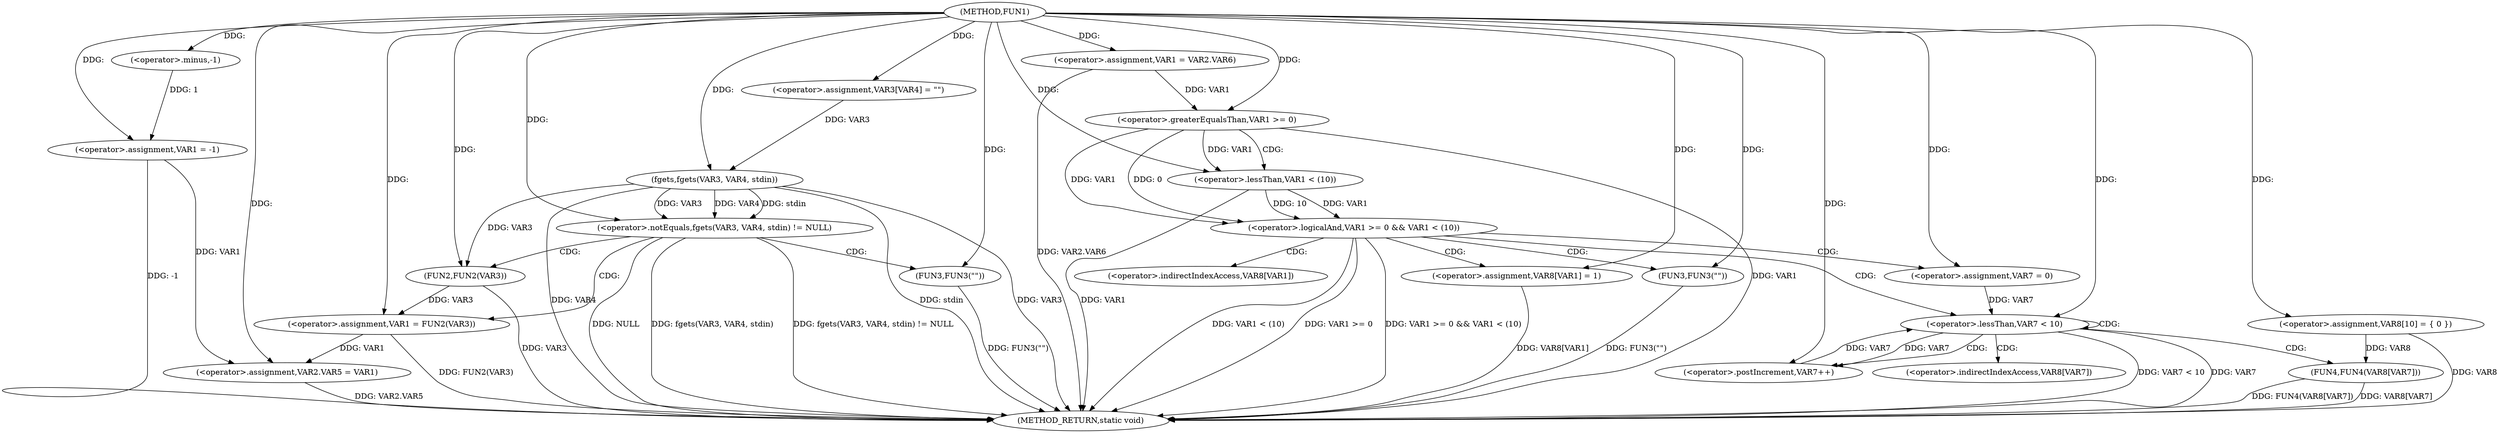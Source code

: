 digraph FUN1 {  
"1000100" [label = "(METHOD,FUN1)" ]
"1000178" [label = "(METHOD_RETURN,static void)" ]
"1000104" [label = "(<operator>.assignment,VAR1 = -1)" ]
"1000106" [label = "(<operator>.minus,-1)" ]
"1000110" [label = "(<operator>.assignment,VAR3[VAR4] = \"\")" ]
"1000114" [label = "(<operator>.notEquals,fgets(VAR3, VAR4, stdin) != NULL)" ]
"1000115" [label = "(fgets,fgets(VAR3, VAR4, stdin))" ]
"1000121" [label = "(<operator>.assignment,VAR1 = FUN2(VAR3))" ]
"1000123" [label = "(FUN2,FUN2(VAR3))" ]
"1000127" [label = "(FUN3,FUN3(\"\"))" ]
"1000129" [label = "(<operator>.assignment,VAR2.VAR5 = VAR1)" ]
"1000136" [label = "(<operator>.assignment,VAR1 = VAR2.VAR6)" ]
"1000144" [label = "(<operator>.assignment,VAR8[10] = { 0 })" ]
"1000147" [label = "(<operator>.logicalAnd,VAR1 >= 0 && VAR1 < (10))" ]
"1000148" [label = "(<operator>.greaterEqualsThan,VAR1 >= 0)" ]
"1000151" [label = "(<operator>.lessThan,VAR1 < (10))" ]
"1000155" [label = "(<operator>.assignment,VAR8[VAR1] = 1)" ]
"1000161" [label = "(<operator>.assignment,VAR7 = 0)" ]
"1000164" [label = "(<operator>.lessThan,VAR7 < 10)" ]
"1000167" [label = "(<operator>.postIncrement,VAR7++)" ]
"1000170" [label = "(FUN4,FUN4(VAR8[VAR7]))" ]
"1000176" [label = "(FUN3,FUN3(\"\"))" ]
"1000156" [label = "(<operator>.indirectIndexAccess,VAR8[VAR1])" ]
"1000171" [label = "(<operator>.indirectIndexAccess,VAR8[VAR7])" ]
  "1000115" -> "1000178"  [ label = "DDG: VAR4"] 
  "1000147" -> "1000178"  [ label = "DDG: VAR1 < (10)"] 
  "1000114" -> "1000178"  [ label = "DDG: fgets(VAR3, VAR4, stdin) != NULL"] 
  "1000121" -> "1000178"  [ label = "DDG: FUN2(VAR3)"] 
  "1000151" -> "1000178"  [ label = "DDG: VAR1"] 
  "1000127" -> "1000178"  [ label = "DDG: FUN3(\"\")"] 
  "1000115" -> "1000178"  [ label = "DDG: stdin"] 
  "1000170" -> "1000178"  [ label = "DDG: FUN4(VAR8[VAR7])"] 
  "1000114" -> "1000178"  [ label = "DDG: NULL"] 
  "1000104" -> "1000178"  [ label = "DDG: -1"] 
  "1000129" -> "1000178"  [ label = "DDG: VAR2.VAR5"] 
  "1000164" -> "1000178"  [ label = "DDG: VAR7 < 10"] 
  "1000114" -> "1000178"  [ label = "DDG: fgets(VAR3, VAR4, stdin)"] 
  "1000148" -> "1000178"  [ label = "DDG: VAR1"] 
  "1000147" -> "1000178"  [ label = "DDG: VAR1 >= 0"] 
  "1000176" -> "1000178"  [ label = "DDG: FUN3(\"\")"] 
  "1000144" -> "1000178"  [ label = "DDG: VAR8"] 
  "1000170" -> "1000178"  [ label = "DDG: VAR8[VAR7]"] 
  "1000155" -> "1000178"  [ label = "DDG: VAR8[VAR1]"] 
  "1000136" -> "1000178"  [ label = "DDG: VAR2.VAR6"] 
  "1000147" -> "1000178"  [ label = "DDG: VAR1 >= 0 && VAR1 < (10)"] 
  "1000115" -> "1000178"  [ label = "DDG: VAR3"] 
  "1000123" -> "1000178"  [ label = "DDG: VAR3"] 
  "1000164" -> "1000178"  [ label = "DDG: VAR7"] 
  "1000106" -> "1000104"  [ label = "DDG: 1"] 
  "1000100" -> "1000104"  [ label = "DDG: "] 
  "1000100" -> "1000106"  [ label = "DDG: "] 
  "1000100" -> "1000110"  [ label = "DDG: "] 
  "1000115" -> "1000114"  [ label = "DDG: VAR3"] 
  "1000115" -> "1000114"  [ label = "DDG: VAR4"] 
  "1000115" -> "1000114"  [ label = "DDG: stdin"] 
  "1000110" -> "1000115"  [ label = "DDG: VAR3"] 
  "1000100" -> "1000115"  [ label = "DDG: "] 
  "1000100" -> "1000114"  [ label = "DDG: "] 
  "1000123" -> "1000121"  [ label = "DDG: VAR3"] 
  "1000100" -> "1000121"  [ label = "DDG: "] 
  "1000115" -> "1000123"  [ label = "DDG: VAR3"] 
  "1000100" -> "1000123"  [ label = "DDG: "] 
  "1000100" -> "1000127"  [ label = "DDG: "] 
  "1000104" -> "1000129"  [ label = "DDG: VAR1"] 
  "1000121" -> "1000129"  [ label = "DDG: VAR1"] 
  "1000100" -> "1000129"  [ label = "DDG: "] 
  "1000100" -> "1000136"  [ label = "DDG: "] 
  "1000100" -> "1000144"  [ label = "DDG: "] 
  "1000148" -> "1000147"  [ label = "DDG: VAR1"] 
  "1000148" -> "1000147"  [ label = "DDG: 0"] 
  "1000136" -> "1000148"  [ label = "DDG: VAR1"] 
  "1000100" -> "1000148"  [ label = "DDG: "] 
  "1000151" -> "1000147"  [ label = "DDG: VAR1"] 
  "1000151" -> "1000147"  [ label = "DDG: 10"] 
  "1000148" -> "1000151"  [ label = "DDG: VAR1"] 
  "1000100" -> "1000151"  [ label = "DDG: "] 
  "1000100" -> "1000155"  [ label = "DDG: "] 
  "1000100" -> "1000161"  [ label = "DDG: "] 
  "1000167" -> "1000164"  [ label = "DDG: VAR7"] 
  "1000161" -> "1000164"  [ label = "DDG: VAR7"] 
  "1000100" -> "1000164"  [ label = "DDG: "] 
  "1000164" -> "1000167"  [ label = "DDG: VAR7"] 
  "1000100" -> "1000167"  [ label = "DDG: "] 
  "1000144" -> "1000170"  [ label = "DDG: VAR8"] 
  "1000100" -> "1000176"  [ label = "DDG: "] 
  "1000114" -> "1000121"  [ label = "CDG: "] 
  "1000114" -> "1000127"  [ label = "CDG: "] 
  "1000114" -> "1000123"  [ label = "CDG: "] 
  "1000147" -> "1000164"  [ label = "CDG: "] 
  "1000147" -> "1000155"  [ label = "CDG: "] 
  "1000147" -> "1000156"  [ label = "CDG: "] 
  "1000147" -> "1000161"  [ label = "CDG: "] 
  "1000147" -> "1000176"  [ label = "CDG: "] 
  "1000148" -> "1000151"  [ label = "CDG: "] 
  "1000164" -> "1000164"  [ label = "CDG: "] 
  "1000164" -> "1000167"  [ label = "CDG: "] 
  "1000164" -> "1000170"  [ label = "CDG: "] 
  "1000164" -> "1000171"  [ label = "CDG: "] 
}
